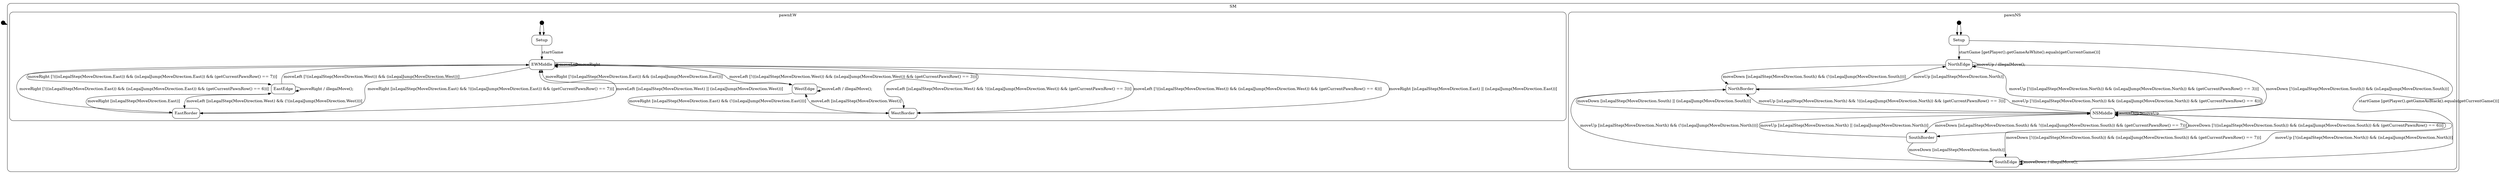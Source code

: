 // Code generated by Umple 1.29.0.4181.a593105a9

digraph "PawnStateMachine" {
  compound = true;
  size="80,10"

  // Class: Quoridor

  // Class: Board

  // Class: Tile

  // Class: User

  // Class: Wall

  // Class: Player

  // Class: Game

  // Class: GamePosition

  // Class: Destination

  // Class: Move

  // Class: StepMove

  // Class: JumpMove

  // Class: WallMove

  // Class: PlayerPosition

  // Class: PawnBehavior

    // Top Level StateMachine: pawnSM
    
    // Start states are shown as a black circle
    node [shape = point, fillcolor="black", width=0.2 ];
    start_PawnBehavior_pawnSM [ tooltip = "Class PawnBehavior, SM pawnSM, State start" ];
    
        
    // Format for normal states
    node [shape = rectangle, width=1,style=rounded];
    
      // State: SM

     subgraph clusterPawnBehavior_pawnSM_SM {
      label = "SM";
      style = rounded;

      // StateMachine: pawnNS
      
      // Start states are shown as a black circle
      node [shape = point, fillcolor="black", width=0.2 ];
      start_PawnBehavior_pawnNS [ tooltip = "Class PawnBehavior, SM pawnSM, State pawnNS.start" ];
      
            
      // Format for normal states
      node [shape = rectangle, width=1,style=rounded];
      
        // State: pawnNS

       subgraph clusterPawnBehavior_pawnSMSMPawnNS_pawnNS {
        label = "pawnNS";
        style = rounded;

        // Bottom Level StateMachine: pawnNS
        
        // Start states are shown as a black circle
        node [shape = point, fillcolor="black", width=0.2 ];
        start_PawnBehavior_pawnNS [ tooltip = "Class PawnBehavior, SM pawnSM, State pawnNS.pawnNS.start" ];
        
                
        // Format for normal states
        node [shape = rectangle, width=1,style=rounded];
        
          // State: Setup

          PawnBehavior_pawnSMSMPawnNSPawnNS_Setup [label = Setup, tooltip = "Class PawnBehavior, SM pawnSM, State pawnNS.pawnNS.Setup"];
          // End State: Setup

          // State: NorthEdge

          PawnBehavior_pawnSMSMPawnNSPawnNS_NorthEdge [label = NorthEdge, tooltip = "Class PawnBehavior, SM pawnSM, State pawnNS.pawnNS.NorthEdge"];
          // End State: NorthEdge

          // State: NorthBorder

          PawnBehavior_pawnSMSMPawnNSPawnNS_NorthBorder [label = NorthBorder, tooltip = "Class PawnBehavior, SM pawnSM, State pawnNS.pawnNS.NorthBorder"];
          // End State: NorthBorder

          // State: NSMiddle

          PawnBehavior_pawnSMSMPawnNSPawnNS_NSMiddle [label = NSMiddle, tooltip = "Class PawnBehavior, SM pawnSM, State pawnNS.pawnNS.NSMiddle"];
          // End State: NSMiddle

          // State: SouthEdge

          PawnBehavior_pawnSMSMPawnNSPawnNS_SouthEdge [label = SouthEdge, tooltip = "Class PawnBehavior, SM pawnSM, State pawnNS.pawnNS.SouthEdge"];
          // End State: SouthEdge

          // State: SouthBorder

          PawnBehavior_pawnSMSMPawnNSPawnNS_SouthBorder [label = SouthBorder, tooltip = "Class PawnBehavior, SM pawnSM, State pawnNS.pawnNS.SouthBorder"];
          // End State: SouthBorder
        // End Bottom Level StateMachine: pawnNS
       }
        // End State: pawnNS
      // End StateMachine: pawnNS

      // StateMachine: pawnEW
      
      // Start states are shown as a black circle
      node [shape = point, fillcolor="black", width=0.2 ];
      start_PawnBehavior_pawnEW [ tooltip = "Class PawnBehavior, SM pawnSM, State pawnEW.start" ];
      
            
      // Format for normal states
      node [shape = rectangle, width=1,style=rounded];
      
        // State: pawnEW

       subgraph clusterPawnBehavior_pawnSMSMPawnEW_pawnEW {
        label = "pawnEW";
        style = rounded;

        // Bottom Level StateMachine: pawnEW
        
        // Start states are shown as a black circle
        node [shape = point, fillcolor="black", width=0.2 ];
        start_PawnBehavior_pawnEW [ tooltip = "Class PawnBehavior, SM pawnSM, State pawnEW.pawnEW.start" ];
        
                
        // Format for normal states
        node [shape = rectangle, width=1,style=rounded];
        
          // State: Setup

          PawnBehavior_pawnSMSMPawnEWPawnEW_Setup [label = Setup, tooltip = "Class PawnBehavior, SM pawnSM, State pawnEW.pawnEW.Setup"];
          // End State: Setup

          // State: EastEdge

          PawnBehavior_pawnSMSMPawnEWPawnEW_EastEdge [label = EastEdge, tooltip = "Class PawnBehavior, SM pawnSM, State pawnEW.pawnEW.EastEdge"];
          // End State: EastEdge

          // State: EastBorder

          PawnBehavior_pawnSMSMPawnEWPawnEW_EastBorder [label = EastBorder, tooltip = "Class PawnBehavior, SM pawnSM, State pawnEW.pawnEW.EastBorder"];
          // End State: EastBorder

          // State: EWMiddle

          PawnBehavior_pawnSMSMPawnEWPawnEW_EWMiddle [label = EWMiddle, tooltip = "Class PawnBehavior, SM pawnSM, State pawnEW.pawnEW.EWMiddle"];
          // End State: EWMiddle

          // State: WestEdge

          PawnBehavior_pawnSMSMPawnEWPawnEW_WestEdge [label = WestEdge, tooltip = "Class PawnBehavior, SM pawnSM, State pawnEW.pawnEW.WestEdge"];
          // End State: WestEdge

          // State: WestBorder

          PawnBehavior_pawnSMSMPawnEWPawnEW_WestBorder [label = WestBorder, tooltip = "Class PawnBehavior, SM pawnSM, State pawnEW.pawnEW.WestBorder"];
          // End State: WestBorder
        // End Bottom Level StateMachine: pawnEW
       }
        // End State: pawnEW
      // End StateMachine: pawnEW
     }
      // End State: SM
    // End Top Level StateMachine: pawnSM

  // All transitions
    start_PawnBehavior_pawnSM -> PawnBehavior_pawnSMSMPawnNSPawnNS_Setup [  lhead=clusterPawnBehavior_pawnSM_SM,  tooltip = "start to SM" ] ;
    start_PawnBehavior_pawnNS -> PawnBehavior_pawnSMSMPawnNSPawnNS_Setup [  lhead=clusterPawnBehavior_pawnSMSMPawnNS_pawnNS,  tooltip = "start to pawnNS.pawnNS" ] ;
    start_PawnBehavior_pawnNS -> PawnBehavior_pawnSMSMPawnNSPawnNS_Setup [  tooltip = "start to pawnNS.pawnNS.Setup" ] ;
    PawnBehavior_pawnSMSMPawnNSPawnNS_Setup -> PawnBehavior_pawnSMSMPawnNSPawnNS_NorthEdge [  label = "startGame [getPlayer().getGameAsWhite().equals(getCurrentGame())]", tooltip = "From pawnNS.pawnNS.Setup to pawnNS.pawnNS.NorthEdge on startGame&#13;Guard:  [getPlayer().getGameAsWhite().equals(getCurrentGame())]" ] ;
  
  PawnBehavior_pawnSMSMPawnNSPawnNS_NorthEdge -> PawnBehavior_pawnSMSMPawnNSPawnNS_NorthEdge [  label = "moveUp / illegalMove();", tooltip = "From pawnNS.pawnNS.NorthEdge to pawnNS.pawnNS.NorthEdge on moveUp&#13;Transition Action:
   illegalMove();" ] ;
  
  PawnBehavior_pawnSMSMPawnNSPawnNS_NorthBorder -> PawnBehavior_pawnSMSMPawnNSPawnNS_NorthEdge [  label = "moveUp [isLegalStep(MoveDirection.North)]", tooltip = "From pawnNS.pawnNS.NorthBorder to pawnNS.pawnNS.NorthEdge on moveUp&#13;Guard:  [isLegalStep(MoveDirection.North)]" ] ;
  
  PawnBehavior_pawnSMSMPawnNSPawnNS_NSMiddle -> PawnBehavior_pawnSMSMPawnNSPawnNS_NorthEdge [  label = "moveUp [!((isLegalStep(MoveDirection.North)) && (isLegalJump(MoveDirection.North)) && (getCurrentPawnRow() == 3))]", tooltip = "From pawnNS.pawnNS.NSMiddle to pawnNS.pawnNS.NorthEdge on moveUp&#13;Guard:  [!((isLegalStep(MoveDirection.North)) && (isLegalJump(MoveDirection.North)) && (getCurrentPawnRow() == 3))]" ] ;
  
  PawnBehavior_pawnSMSMPawnNSPawnNS_NorthEdge -> PawnBehavior_pawnSMSMPawnNSPawnNS_NorthBorder [  label = "moveDown [isLegalStep(MoveDirection.South) && (!(isLegalJump(MoveDirection.South)))]", tooltip = "From pawnNS.pawnNS.NorthEdge to pawnNS.pawnNS.NorthBorder on moveDown&#13;Guard:  [isLegalStep(MoveDirection.South) && (!(isLegalJump(MoveDirection.South)))]" ] ;
  
  PawnBehavior_pawnSMSMPawnNSPawnNS_NSMiddle -> PawnBehavior_pawnSMSMPawnNSPawnNS_NorthBorder [  label = "moveUp [isLegalStep(MoveDirection.North) && !((isLegalJump(MoveDirection.North)) && (getCurrentPawnRow() == 3))]", tooltip = "From pawnNS.pawnNS.NSMiddle to pawnNS.pawnNS.NorthBorder on moveUp&#13;Guard:  [isLegalStep(MoveDirection.North) && !((isLegalJump(MoveDirection.North)) && (getCurrentPawnRow() == 3))]" ] ;
  
  PawnBehavior_pawnSMSMPawnNSPawnNS_NSMiddle -> PawnBehavior_pawnSMSMPawnNSPawnNS_NorthBorder [  label = "moveUp [!((isLegalStep(MoveDirection.North)) && (isLegalJump(MoveDirection.North)) && (getCurrentPawnRow() == 4))]", tooltip = "From pawnNS.pawnNS.NSMiddle to pawnNS.pawnNS.NorthBorder on moveUp&#13;Guard:  [!((isLegalStep(MoveDirection.North)) && (isLegalJump(MoveDirection.North)) && (getCurrentPawnRow() == 4))]" ] ;
  
  PawnBehavior_pawnSMSMPawnNSPawnNS_SouthEdge -> PawnBehavior_pawnSMSMPawnNSPawnNS_NorthBorder [  label = "moveUp [isLegalStep(MoveDirection.North) && (!(isLegalJump(MoveDirection.North)))]", tooltip = "From pawnNS.pawnNS.SouthEdge to pawnNS.pawnNS.NorthBorder on moveUp&#13;Guard:  [isLegalStep(MoveDirection.North) && (!(isLegalJump(MoveDirection.North)))]" ] ;
  
  PawnBehavior_pawnSMSMPawnNSPawnNS_NorthEdge -> PawnBehavior_pawnSMSMPawnNSPawnNS_NSMiddle [  label = "moveDown [!(isLegalStep(MoveDirection.South)) && (isLegalJump(MoveDirection.South))]", tooltip = "From pawnNS.pawnNS.NorthEdge to pawnNS.pawnNS.NSMiddle on moveDown&#13;Guard:  [!(isLegalStep(MoveDirection.South)) && (isLegalJump(MoveDirection.South))]" ] ;
  
  PawnBehavior_pawnSMSMPawnNSPawnNS_NorthBorder -> PawnBehavior_pawnSMSMPawnNSPawnNS_NSMiddle [  label = "moveDown [isLegalStep(MoveDirection.South) || (isLegalJump(MoveDirection.South))]", tooltip = "From pawnNS.pawnNS.NorthBorder to pawnNS.pawnNS.NSMiddle on moveDown&#13;Guard:  [isLegalStep(MoveDirection.South) || (isLegalJump(MoveDirection.South))]" ] ;
  
  PawnBehavior_pawnSMSMPawnNSPawnNS_NSMiddle -> PawnBehavior_pawnSMSMPawnNSPawnNS_NSMiddle [  label = "moveDown", tooltip = "From pawnNS.pawnNS.NSMiddle to pawnNS.pawnNS.NSMiddle on moveDown" ] ;
  
  PawnBehavior_pawnSMSMPawnNSPawnNS_NSMiddle -> PawnBehavior_pawnSMSMPawnNSPawnNS_NSMiddle [  label = "moveUp", tooltip = "From pawnNS.pawnNS.NSMiddle to pawnNS.pawnNS.NSMiddle on moveUp" ] ;
  
  PawnBehavior_pawnSMSMPawnNSPawnNS_SouthEdge -> PawnBehavior_pawnSMSMPawnNSPawnNS_NSMiddle [  label = "moveUp [!(isLegalStep(MoveDirection.North)) && (isLegalJump(MoveDirection.North))]", tooltip = "From pawnNS.pawnNS.SouthEdge to pawnNS.pawnNS.NSMiddle on moveUp&#13;Guard:  [!(isLegalStep(MoveDirection.North)) && (isLegalJump(MoveDirection.North))]" ] ;
  
  PawnBehavior_pawnSMSMPawnNSPawnNS_SouthBorder -> PawnBehavior_pawnSMSMPawnNSPawnNS_NSMiddle [  label = "moveUp [isLegalStep(MoveDirection.North) || (isLegalJump(MoveDirection.North))]", tooltip = "From pawnNS.pawnNS.SouthBorder to pawnNS.pawnNS.NSMiddle on moveUp&#13;Guard:  [isLegalStep(MoveDirection.North) || (isLegalJump(MoveDirection.North))]" ] ;
  
  PawnBehavior_pawnSMSMPawnNSPawnNS_Setup -> PawnBehavior_pawnSMSMPawnNSPawnNS_SouthEdge [  label = "startGame [getPlayer().getGameAsBlack().equals(getCurrentGame())]", tooltip = "From pawnNS.pawnNS.Setup to pawnNS.pawnNS.SouthEdge on startGame&#13;Guard:  [getPlayer().getGameAsBlack().equals(getCurrentGame())]" ] ;
  
  PawnBehavior_pawnSMSMPawnNSPawnNS_NSMiddle -> PawnBehavior_pawnSMSMPawnNSPawnNS_SouthEdge [  label = "moveDown [!((isLegalStep(MoveDirection.South)) && (isLegalJump(MoveDirection.South)) && (getCurrentPawnRow() == 7))]", tooltip = "From pawnNS.pawnNS.NSMiddle to pawnNS.pawnNS.SouthEdge on moveDown&#13;Guard:  [!((isLegalStep(MoveDirection.South)) && (isLegalJump(MoveDirection.South)) && (getCurrentPawnRow() == 7))]" ] ;
  
  PawnBehavior_pawnSMSMPawnNSPawnNS_SouthEdge -> PawnBehavior_pawnSMSMPawnNSPawnNS_SouthEdge [  label = "moveDown / illegalMove();", tooltip = "From pawnNS.pawnNS.SouthEdge to pawnNS.pawnNS.SouthEdge on moveDown&#13;Transition Action:
   illegalMove();" ] ;
  
  PawnBehavior_pawnSMSMPawnNSPawnNS_SouthBorder -> PawnBehavior_pawnSMSMPawnNSPawnNS_SouthEdge [  label = "moveDown [isLegalStep(MoveDirection.South)]", tooltip = "From pawnNS.pawnNS.SouthBorder to pawnNS.pawnNS.SouthEdge on moveDown&#13;Guard:  [isLegalStep(MoveDirection.South)]" ] ;
  
  PawnBehavior_pawnSMSMPawnNSPawnNS_NSMiddle -> PawnBehavior_pawnSMSMPawnNSPawnNS_SouthBorder [  label = "moveDown [isLegalStep(MoveDirection.South) && !((isLegalJump(MoveDirection.South)) && (getCurrentPawnRow() == 7))]", tooltip = "From pawnNS.pawnNS.NSMiddle to pawnNS.pawnNS.SouthBorder on moveDown&#13;Guard:  [isLegalStep(MoveDirection.South) && !((isLegalJump(MoveDirection.South)) && (getCurrentPawnRow() == 7))]" ] ;
  
  PawnBehavior_pawnSMSMPawnNSPawnNS_NSMiddle -> PawnBehavior_pawnSMSMPawnNSPawnNS_SouthBorder [  label = "moveDown [!((isLegalStep(MoveDirection.South)) && (isLegalJump(MoveDirection.South)) && (getCurrentPawnRow() == 6))]", tooltip = "From pawnNS.pawnNS.NSMiddle to pawnNS.pawnNS.SouthBorder on moveDown&#13;Guard:  [!((isLegalStep(MoveDirection.South)) && (isLegalJump(MoveDirection.South)) && (getCurrentPawnRow() == 6))]" ] ;
  
  start_PawnBehavior_pawnEW -> PawnBehavior_pawnSMSMPawnEWPawnEW_Setup [  lhead=clusterPawnBehavior_pawnSMSMPawnEW_pawnEW,  tooltip = "start to pawnEW.pawnEW" ] ;
    start_PawnBehavior_pawnEW -> PawnBehavior_pawnSMSMPawnEWPawnEW_Setup [  tooltip = "start to pawnEW.pawnEW.Setup" ] ;
    PawnBehavior_pawnSMSMPawnEWPawnEW_EastEdge -> PawnBehavior_pawnSMSMPawnEWPawnEW_EastEdge [  label = "moveRight / illegalMove();", tooltip = "From pawnEW.pawnEW.EastEdge to pawnEW.pawnEW.EastEdge on moveRight&#13;Transition Action:
   illegalMove();" ] ;
  
  PawnBehavior_pawnSMSMPawnEWPawnEW_EastBorder -> PawnBehavior_pawnSMSMPawnEWPawnEW_EastEdge [  label = "moveRight [isLegalStep(MoveDirection.East)]", tooltip = "From pawnEW.pawnEW.EastBorder to pawnEW.pawnEW.EastEdge on moveRight&#13;Guard:  [isLegalStep(MoveDirection.East)]" ] ;
  
  PawnBehavior_pawnSMSMPawnEWPawnEW_EWMiddle -> PawnBehavior_pawnSMSMPawnEWPawnEW_EastEdge [  label = "moveRight [!((isLegalStep(MoveDirection.East)) && (isLegalJump(MoveDirection.East)) && (getCurrentPawnRow() == 7))]", tooltip = "From pawnEW.pawnEW.EWMiddle to pawnEW.pawnEW.EastEdge on moveRight&#13;Guard:  [!((isLegalStep(MoveDirection.East)) && (isLegalJump(MoveDirection.East)) && (getCurrentPawnRow() == 7))]" ] ;
  
  PawnBehavior_pawnSMSMPawnEWPawnEW_EastEdge -> PawnBehavior_pawnSMSMPawnEWPawnEW_EastBorder [  label = "moveLeft [isLegalStep(MoveDirection.West) && (!(isLegalJump(MoveDirection.West)))]", tooltip = "From pawnEW.pawnEW.EastEdge to pawnEW.pawnEW.EastBorder on moveLeft&#13;Guard:  [isLegalStep(MoveDirection.West) && (!(isLegalJump(MoveDirection.West)))]" ] ;
  
  PawnBehavior_pawnSMSMPawnEWPawnEW_EWMiddle -> PawnBehavior_pawnSMSMPawnEWPawnEW_EastBorder [  label = "moveRight [isLegalStep(MoveDirection.East) && !((isLegalJump(MoveDirection.East)) && (getCurrentPawnRow() == 7))]", tooltip = "From pawnEW.pawnEW.EWMiddle to pawnEW.pawnEW.EastBorder on moveRight&#13;Guard:  [isLegalStep(MoveDirection.East) && !((isLegalJump(MoveDirection.East)) && (getCurrentPawnRow() == 7))]" ] ;
  
  PawnBehavior_pawnSMSMPawnEWPawnEW_EWMiddle -> PawnBehavior_pawnSMSMPawnEWPawnEW_EastBorder [  label = "moveRight [!((isLegalStep(MoveDirection.East)) && (isLegalJump(MoveDirection.East)) && (getCurrentPawnRow() == 6))]", tooltip = "From pawnEW.pawnEW.EWMiddle to pawnEW.pawnEW.EastBorder on moveRight&#13;Guard:  [!((isLegalStep(MoveDirection.East)) && (isLegalJump(MoveDirection.East)) && (getCurrentPawnRow() == 6))]" ] ;
  
  PawnBehavior_pawnSMSMPawnEWPawnEW_Setup -> PawnBehavior_pawnSMSMPawnEWPawnEW_EWMiddle [  label = "startGame", tooltip = "From pawnEW.pawnEW.Setup to pawnEW.pawnEW.EWMiddle on startGame" ] ;
  
  PawnBehavior_pawnSMSMPawnEWPawnEW_EastEdge -> PawnBehavior_pawnSMSMPawnEWPawnEW_EWMiddle [  label = "moveLeft [!(isLegalStep(MoveDirection.West)) && (isLegalJump(MoveDirection.West))]", tooltip = "From pawnEW.pawnEW.EastEdge to pawnEW.pawnEW.EWMiddle on moveLeft&#13;Guard:  [!(isLegalStep(MoveDirection.West)) && (isLegalJump(MoveDirection.West))]" ] ;
  
  PawnBehavior_pawnSMSMPawnEWPawnEW_EastBorder -> PawnBehavior_pawnSMSMPawnEWPawnEW_EWMiddle [  label = "moveLeft [isLegalStep(MoveDirection.West) || (isLegalJump(MoveDirection.West))]", tooltip = "From pawnEW.pawnEW.EastBorder to pawnEW.pawnEW.EWMiddle on moveLeft&#13;Guard:  [isLegalStep(MoveDirection.West) || (isLegalJump(MoveDirection.West))]" ] ;
  
  PawnBehavior_pawnSMSMPawnEWPawnEW_EWMiddle -> PawnBehavior_pawnSMSMPawnEWPawnEW_EWMiddle [  label = "moveLeft", tooltip = "From pawnEW.pawnEW.EWMiddle to pawnEW.pawnEW.EWMiddle on moveLeft" ] ;
  
  PawnBehavior_pawnSMSMPawnEWPawnEW_EWMiddle -> PawnBehavior_pawnSMSMPawnEWPawnEW_EWMiddle [  label = "moveRight", tooltip = "From pawnEW.pawnEW.EWMiddle to pawnEW.pawnEW.EWMiddle on moveRight" ] ;
  
  PawnBehavior_pawnSMSMPawnEWPawnEW_WestEdge -> PawnBehavior_pawnSMSMPawnEWPawnEW_EWMiddle [  label = "moveRight [!(isLegalStep(MoveDirection.East)) && (isLegalJump(MoveDirection.East))]", tooltip = "From pawnEW.pawnEW.WestEdge to pawnEW.pawnEW.EWMiddle on moveRight&#13;Guard:  [!(isLegalStep(MoveDirection.East)) && (isLegalJump(MoveDirection.East))]" ] ;
  
  PawnBehavior_pawnSMSMPawnEWPawnEW_WestBorder -> PawnBehavior_pawnSMSMPawnEWPawnEW_EWMiddle [  label = "moveRight [isLegalStep(MoveDirection.East) || (isLegalJump(MoveDirection.East))]", tooltip = "From pawnEW.pawnEW.WestBorder to pawnEW.pawnEW.EWMiddle on moveRight&#13;Guard:  [isLegalStep(MoveDirection.East) || (isLegalJump(MoveDirection.East))]" ] ;
  
  PawnBehavior_pawnSMSMPawnEWPawnEW_EWMiddle -> PawnBehavior_pawnSMSMPawnEWPawnEW_WestEdge [  label = "moveLeft [!((isLegalStep(MoveDirection.West)) && (isLegalJump(MoveDirection.West)) && (getCurrentPawnRow() == 3))]", tooltip = "From pawnEW.pawnEW.EWMiddle to pawnEW.pawnEW.WestEdge on moveLeft&#13;Guard:  [!((isLegalStep(MoveDirection.West)) && (isLegalJump(MoveDirection.West)) && (getCurrentPawnRow() == 3))]" ] ;
  
  PawnBehavior_pawnSMSMPawnEWPawnEW_WestEdge -> PawnBehavior_pawnSMSMPawnEWPawnEW_WestEdge [  label = "moveLeft / illegalMove();", tooltip = "From pawnEW.pawnEW.WestEdge to pawnEW.pawnEW.WestEdge on moveLeft&#13;Transition Action:
   illegalMove();" ] ;
  
  PawnBehavior_pawnSMSMPawnEWPawnEW_WestBorder -> PawnBehavior_pawnSMSMPawnEWPawnEW_WestEdge [  label = "moveLeft [isLegalStep(MoveDirection.West)]", tooltip = "From pawnEW.pawnEW.WestBorder to pawnEW.pawnEW.WestEdge on moveLeft&#13;Guard:  [isLegalStep(MoveDirection.West)]" ] ;
  
  PawnBehavior_pawnSMSMPawnEWPawnEW_EWMiddle -> PawnBehavior_pawnSMSMPawnEWPawnEW_WestBorder [  label = "moveLeft [isLegalStep(MoveDirection.West) && !((isLegalJump(MoveDirection.West)) && (getCurrentPawnRow() == 3))]", tooltip = "From pawnEW.pawnEW.EWMiddle to pawnEW.pawnEW.WestBorder on moveLeft&#13;Guard:  [isLegalStep(MoveDirection.West) && !((isLegalJump(MoveDirection.West)) && (getCurrentPawnRow() == 3))]" ] ;
  
  PawnBehavior_pawnSMSMPawnEWPawnEW_EWMiddle -> PawnBehavior_pawnSMSMPawnEWPawnEW_WestBorder [  label = "moveLeft [!((isLegalStep(MoveDirection.West)) && (isLegalJump(MoveDirection.West)) && (getCurrentPawnRow() == 4))]", tooltip = "From pawnEW.pawnEW.EWMiddle to pawnEW.pawnEW.WestBorder on moveLeft&#13;Guard:  [!((isLegalStep(MoveDirection.West)) && (isLegalJump(MoveDirection.West)) && (getCurrentPawnRow() == 4))]" ] ;
  
  PawnBehavior_pawnSMSMPawnEWPawnEW_WestEdge -> PawnBehavior_pawnSMSMPawnEWPawnEW_WestBorder [  label = "moveRight [isLegalStep(MoveDirection.East) && (!(isLegalJump(MoveDirection.East)))]", tooltip = "From pawnEW.pawnEW.WestEdge to pawnEW.pawnEW.WestBorder on moveRight&#13;Guard:  [isLegalStep(MoveDirection.East) && (!(isLegalJump(MoveDirection.East)))]" ] ;
  

}
